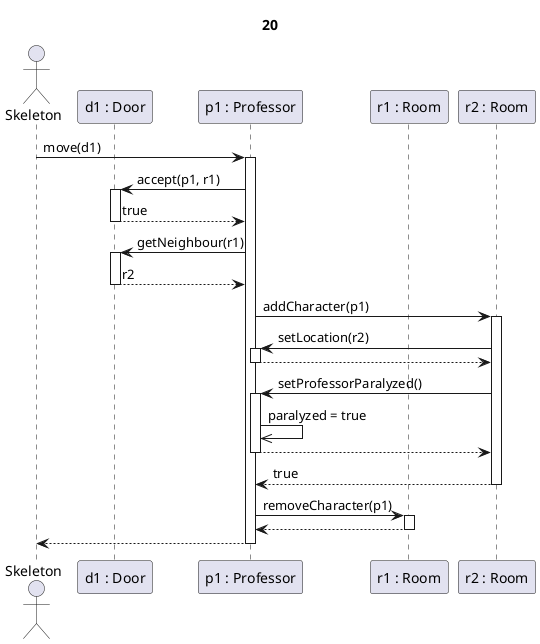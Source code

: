 @startuml oktató belép + aktív rag

Title 20

actor Skeleton as sk
participant "d1 : Door" as d
participant "p1 : Professor" as c
participant "r1 : Room" as r1
participant "r2 : Room" as r2

sk -> c ++: move(d1)

c->d ++: accept(p1, r1)


d-->c --: true

c -> d ++: getNeighbour(r1)

d-->c --: r2

c->r2 ++: addCharacter(p1)

r2 -> c ++: setLocation(r2)
c --> r2 --:

r2->c ++: setProfessorParalyzed()
c->>c : paralyzed = true
return

r2 --> c --: true

c->r1 ++: removeCharacter(p1)
return

c-->sk --:

@enduml